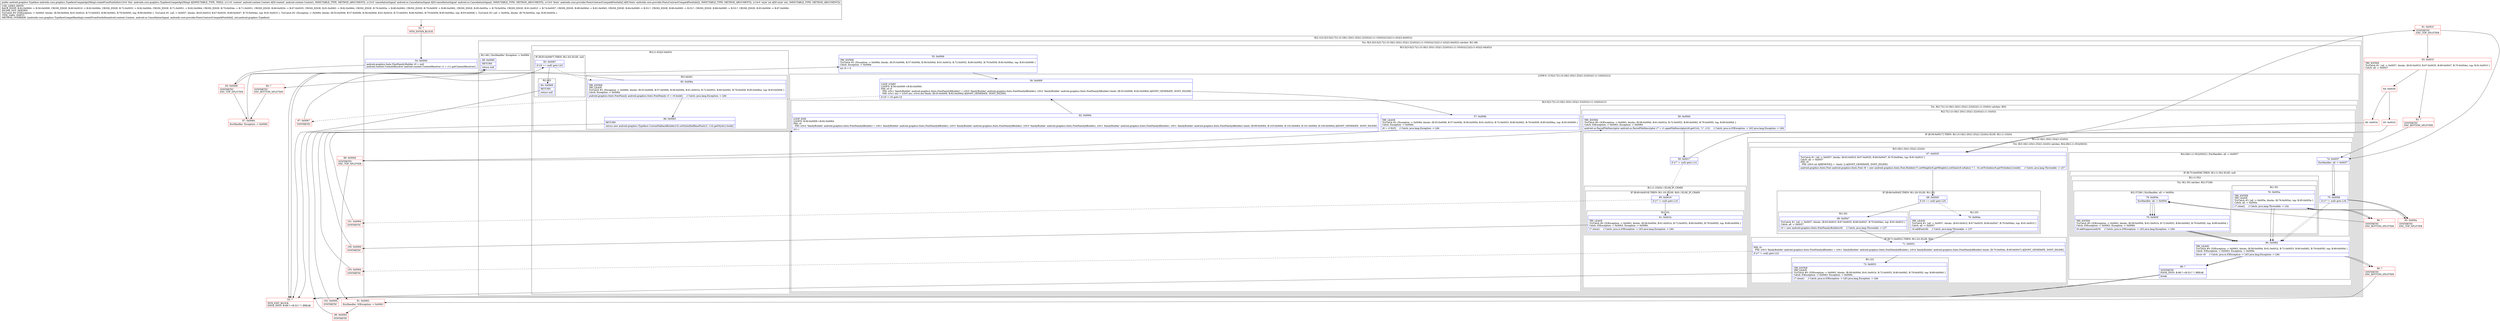 digraph "CFG forandroidx.core.graphics.TypefaceCompatApi29Impl.createFromFontInfo(Landroid\/content\/Context;Landroid\/os\/CancellationSignal;[Landroidx\/core\/provider\/FontsContractCompat$FontInfo;I)Landroid\/graphics\/Typeface;" {
subgraph cluster_Region_1741269034 {
label = "R(2:1|(3:3|(3:5|(2:7|(1:(3:18|(1:20)(1:25)|(1:22)(0)))(1:(1:10)(0)))|12)|(2:(1:43)|(2:44|45))))";
node [shape=record,color=blue];
Node_54 [shape=record,label="{54\:\ 0x0000|android.graphics.fonts.FontFamily.Builder r0 = null\landroid.content.ContentResolver android.content.ContentResolver r1 = r11.getContentResolver()\l}"];
subgraph cluster_TryCatchRegion_1416811961 {
label = "Try: R(3:3|(3:5|(2:7|(1:(3:18|(1:20)(1:25)|(1:22)(0)))(1:(1:10)(0)))|12)|(2:(1:43)|(2:44|45))) catches: R(1:48)";
node [shape=record,color=blue];
subgraph cluster_Region_1014545402 {
label = "R(3:3|(3:5|(2:7|(1:(3:18|(1:20)(1:25)|(1:22)(0)))(1:(1:10)(0)))|12)|(2:(1:43)|(2:44|45)))";
node [shape=record,color=blue];
Node_55 [shape=record,label="{55\:\ 0x0006|TRY_ENTER\lTryCatch #2 \{Exception \-\> 0x0084, blocks: (B:55:0x0006, B:57:0x000b, B:58:0x000d, B:61:0x001b, B:72:0x0053, B:80:0x0062, B:79:0x005f, B:85:0x006a), top: B:93:0x0006 \}\lCatch: Exception \-\> 0x0084\l|int r5 = 0\l\l}"];
subgraph cluster_LoopRegion_770461675 {
label = "LOOP:0: (3:5|(2:7|(1:(3:18|(1:20)(1:25)|(1:22)(0)))(1:(1:10)(0)))|12)";
node [shape=record,color=blue];
Node_56 [shape=record,label="{56\:\ 0x0009|LOOP_START\lLOOP:0: B:56:0x0009\-\>B:82:0x0064\lPHI: r0 r5 \l  PHI: (r0v1 'familyBuilder' android.graphics.fonts.FontFamily$Builder) = (r0v0 'familyBuilder' android.graphics.fonts.FontFamily$Builder), (r0v2 'familyBuilder' android.graphics.fonts.FontFamily$Builder) binds: [B:55:0x0006, B:82:0x0064] A[DONT_GENERATE, DONT_INLINE]\l  PHI: (r5v1 int) = (r5v0 int), (r5v4 int) binds: [B:55:0x0006, B:82:0x0064] A[DONT_GENERATE, DONT_INLINE]\l|if (r5 \< r3) goto L5\l}"];
subgraph cluster_Region_1552488978 {
label = "R(3:5|(2:7|(1:(3:18|(1:20)(1:25)|(1:22)(0)))(1:(1:10)(0)))|12)";
node [shape=record,color=blue];
Node_57 [shape=record,label="{57\:\ 0x000b|TRY_LEAVE\lTryCatch #2 \{Exception \-\> 0x0084, blocks: (B:55:0x0006, B:57:0x000b, B:58:0x000d, B:61:0x001b, B:72:0x0053, B:80:0x0062, B:79:0x005f, B:85:0x006a), top: B:93:0x0006 \}\lCatch: Exception \-\> 0x0084\l|r6 = r13[r5]     \/\/ Catch: java.lang.Exception \-\> L84\l}"];
subgraph cluster_TryCatchRegion_399089718 {
label = "Try: R(2:7|(1:(3:18|(1:20)(1:25)|(1:22)(0)))(1:(1:10)(0))) catches: R(0)";
node [shape=record,color=blue];
subgraph cluster_Region_1705209076 {
label = "R(2:7|(1:(3:18|(1:20)(1:25)|(1:22)(0)))(1:(1:10)(0)))";
node [shape=record,color=blue];
Node_58 [shape=record,label="{58\:\ 0x000d|TRY_ENTER\lTryCatch #0 \{IOException \-\> 0x0063, blocks: (B:58:0x000d, B:61:0x001b, B:72:0x0053, B:80:0x0062, B:79:0x005f), top: B:89:0x000d \}\lCatch: IOException \-\> 0x0063, Exception \-\> 0x0084\l|android.os.ParcelFileDescriptor android.os.ParcelFileDescriptor r7 = r1.openFileDescriptor(r6.getUri(), \"r\", r12)     \/\/ Catch: java.io.IOException \-\> L63 java.lang.Exception \-\> L84\l}"];
subgraph cluster_IfRegion_1712920301 {
label = "IF [B:59:0x0017] THEN: R(1:(3:18|(1:20)(1:25)|(1:22)(0))) ELSE: R(1:(1:10)(0))";
node [shape=record,color=blue];
Node_59 [shape=record,label="{59\:\ 0x0017|if (r7 != null) goto L14\l}"];
subgraph cluster_Region_797478411 {
label = "R(1:(3:18|(1:20)(1:25)|(1:22)(0)))";
node [shape=record,color=blue];
subgraph cluster_TryCatchRegion_1838504286 {
label = "Try: R(3:18|(1:20)(1:25)|(1:22)(0)) catches: R(4:28|(1:(1:35))|30|32)";
node [shape=record,color=blue];
subgraph cluster_Region_404951574 {
label = "R(3:18|(1:20)(1:25)|(1:22)(0))";
node [shape=record,color=blue];
Node_67 [shape=record,label="{67\:\ 0x0035|TryCatch #1 \{all \-\> 0x0057, blocks: (B:63:0x001f, B:67:0x0035, B:69:0x0047, B:70:0x004e), top: B:91:0x001f \}\lCatch: all \-\> 0x0057\lPHI: r9 \l  PHI: (r9v4 int A[REMOVE]) =  binds: [] A[DONT_GENERATE, DONT_INLINE]\l|android.graphics.fonts.Font android.graphics.fonts.Font r8 = new android.graphics.fonts.Font.Builder(r7).setWeight(r6.getWeight()).setSlant(r6.isItalic() ? 1 : 0).setTtcIndex(r6.getTtcIndex()).build()     \/\/ Catch: java.lang.Throwable \-\> L57\l}"];
subgraph cluster_IfRegion_1114048336 {
label = "IF [B:68:0x0045] THEN: R(1:20) ELSE: R(1:25)";
node [shape=record,color=blue];
Node_68 [shape=record,label="{68\:\ 0x0045|if (r0 == null) goto L20\l}"];
subgraph cluster_Region_1282005006 {
label = "R(1:20)";
node [shape=record,color=blue];
Node_69 [shape=record,label="{69\:\ 0x0047|TryCatch #1 \{all \-\> 0x0057, blocks: (B:63:0x001f, B:67:0x0035, B:69:0x0047, B:70:0x004e), top: B:91:0x001f \}\lCatch: all \-\> 0x0057\l|r0 = new android.graphics.fonts.FontFamily.Builder(r8)     \/\/ Catch: java.lang.Throwable \-\> L57\l}"];
}
subgraph cluster_Region_923652595 {
label = "R(1:25)";
node [shape=record,color=blue];
Node_70 [shape=record,label="{70\:\ 0x004e|TRY_LEAVE\lTryCatch #1 \{all \-\> 0x0057, blocks: (B:63:0x001f, B:67:0x0035, B:69:0x0047, B:70:0x004e), top: B:91:0x001f \}\lCatch: all \-\> 0x0057\l|r0.addFont(r8)     \/\/ Catch: java.lang.Throwable \-\> L57\l}"];
}
}
subgraph cluster_IfRegion_1644023171 {
label = "IF [B:71:0x0051] THEN: R(1:22) ELSE: R(0)";
node [shape=record,color=blue];
Node_71 [shape=record,label="{71\:\ 0x0051|PHI: r0 \l  PHI: (r0v3 'familyBuilder' android.graphics.fonts.FontFamily$Builder) = (r0v1 'familyBuilder' android.graphics.fonts.FontFamily$Builder), (r0v4 'familyBuilder' android.graphics.fonts.FontFamily$Builder) binds: [B:70:0x004e, B:69:0x0047] A[DONT_GENERATE, DONT_INLINE]\l|if (r7 != null) goto L22\l}"];
subgraph cluster_Region_1974469156 {
label = "R(1:22)";
node [shape=record,color=blue];
Node_72 [shape=record,label="{72\:\ 0x0053|TRY_ENTER\lTRY_LEAVE\lTryCatch #0 \{IOException \-\> 0x0063, blocks: (B:58:0x000d, B:61:0x001b, B:72:0x0053, B:80:0x0062, B:79:0x005f), top: B:89:0x000d \}\lCatch: IOException \-\> 0x0063, Exception \-\> 0x0084\l|r7.close()     \/\/ Catch: java.io.IOException \-\> L63 java.lang.Exception \-\> L84\l}"];
}
subgraph cluster_Region_575262736 {
label = "R(0)";
node [shape=record,color=blue];
}
}
}
subgraph cluster_Region_2027621503 {
label = "R(4:28|(1:(1:35))|30|32) | ExcHandler: all \-\> 0x0057\l";
node [shape=record,color=blue];
Node_74 [shape=record,label="{74\:\ 0x0057|ExcHandler: all \-\> 0x0057\l}"];
subgraph cluster_IfRegion_1538313217 {
label = "IF [B:75:0x0058] THEN: R(1:(1:35)) ELSE: null";
node [shape=record,color=blue];
Node_75 [shape=record,label="{75\:\ 0x0058|if (r7 != null) goto L34\l}"];
subgraph cluster_Region_331886009 {
label = "R(1:(1:35))";
node [shape=record,color=blue];
subgraph cluster_TryCatchRegion_1414580535 {
label = "Try: R(1:35) catches: R(2:37|38)";
node [shape=record,color=blue];
subgraph cluster_Region_1535366851 {
label = "R(1:35)";
node [shape=record,color=blue];
Node_76 [shape=record,label="{76\:\ 0x005a|TRY_ENTER\lTRY_LEAVE\lTryCatch #3 \{all \-\> 0x005e, blocks: (B:76:0x005a), top: B:95:0x005a \}\lCatch: all \-\> 0x005e\l|r7.close()     \/\/ Catch: java.lang.Throwable \-\> L5e\l}"];
}
subgraph cluster_Region_955603709 {
label = "R(2:37|38) | ExcHandler: all \-\> 0x005e\l";
node [shape=record,color=blue];
Node_78 [shape=record,label="{78\:\ 0x005e|ExcHandler: all \-\> 0x005e\l}"];
Node_79 [shape=record,label="{79\:\ 0x005f|TRY_ENTER\lTryCatch #0 \{IOException \-\> 0x0063, blocks: (B:58:0x000d, B:61:0x001b, B:72:0x0053, B:80:0x0062, B:79:0x005f), top: B:89:0x000d \}\lCatch: IOException \-\> 0x0063, Exception \-\> 0x0084\l|r8.addSuppressed(r9)     \/\/ Catch: java.io.IOException \-\> L63 java.lang.Exception \-\> L84\l}"];
}
}
}
}
Node_80 [shape=record,label="{80\:\ 0x0062|TRY_LEAVE\lTryCatch #0 \{IOException \-\> 0x0063, blocks: (B:58:0x000d, B:61:0x001b, B:72:0x0053, B:80:0x0062, B:79:0x005f), top: B:89:0x000d \}\lCatch: IOException \-\> 0x0063, Exception \-\> 0x0084\l|throw r8     \/\/ Catch: java.io.IOException \-\> L63 java.lang.Exception \-\> L84\l}"];
Node_98 [shape=record,label="{98\:\ ?|SYNTHETIC\lEDGE_INSN: B:98:?\-\>B:53:? ?: BREAK  \l|break\l}"];
}
}
}
subgraph cluster_Region_418189672 {
label = "R(1:(1:10)(0)) | ELSE_IF_CHAIN\l";
node [shape=record,color=blue];
subgraph cluster_IfRegion_1411221989 {
label = "IF [B:60:0x0019] THEN: R(1:10) ELSE: R(0) | ELSE_IF_CHAIN\l";
node [shape=record,color=blue];
Node_60 [shape=record,label="{60\:\ 0x0019|if (r7 != null) goto L10\l}"];
subgraph cluster_Region_566825056 {
label = "R(1:10)";
node [shape=record,color=blue];
Node_61 [shape=record,label="{61\:\ 0x001b|TRY_LEAVE\lTryCatch #0 \{IOException \-\> 0x0063, blocks: (B:58:0x000d, B:61:0x001b, B:72:0x0053, B:80:0x0062, B:79:0x005f), top: B:89:0x000d \}\lCatch: IOException \-\> 0x0063, Exception \-\> 0x0084\l|r7.close()     \/\/ Catch: java.io.IOException \-\> L63 java.lang.Exception \-\> L84\l}"];
}
subgraph cluster_Region_1251623465 {
label = "R(0)";
node [shape=record,color=blue];
}
}
}
}
}
subgraph cluster_Region_407970620 {
label = "R(0) | ExcHandler: IOException \-\> 0x0063\l";
node [shape=record,color=blue];
}
}
Node_82 [shape=record,label="{82\:\ 0x0064|LOOP_END\lLOOP:0: B:56:0x0009\-\>B:82:0x0064\lPHI: r0 \l  PHI: (r0v2 'familyBuilder' android.graphics.fonts.FontFamily$Builder) = (r0v1 'familyBuilder' android.graphics.fonts.FontFamily$Builder), (r0v3 'familyBuilder' android.graphics.fonts.FontFamily$Builder), (r0v3 'familyBuilder' android.graphics.fonts.FontFamily$Builder), (r0v1 'familyBuilder' android.graphics.fonts.FontFamily$Builder), (r0v1 'familyBuilder' android.graphics.fonts.FontFamily$Builder) binds: [B:99:0x0064, B:103:0x0064, B:102:0x0064, B:101:0x0064, B:100:0x0064] A[DONT_GENERATE, DONT_INLINE]\l|r5++\l}"];
}
}
subgraph cluster_Region_182558841 {
label = "R(2:(1:43)|(2:44|45))";
node [shape=record,color=blue];
subgraph cluster_IfRegion_489662400 {
label = "IF [B:83:0x0067] THEN: R(1:43) ELSE: null";
node [shape=record,color=blue];
Node_83 [shape=record,label="{83\:\ 0x0067|if (r0 == null) goto L43\l}"];
subgraph cluster_Region_2054657564 {
label = "R(1:43)";
node [shape=record,color=blue];
Node_84 [shape=record,label="{84\:\ 0x0069|RETURN\l|return null\l}"];
}
}
subgraph cluster_Region_520402371 {
label = "R(2:44|45)";
node [shape=record,color=blue];
Node_85 [shape=record,label="{85\:\ 0x006a|TRY_ENTER\lTRY_LEAVE\lTryCatch #2 \{Exception \-\> 0x0084, blocks: (B:55:0x0006, B:57:0x000b, B:58:0x000d, B:61:0x001b, B:72:0x0053, B:80:0x0062, B:79:0x005f, B:85:0x006a), top: B:93:0x0006 \}\lCatch: Exception \-\> 0x0084\l|android.graphics.fonts.FontFamily android.graphics.fonts.FontFamily r3 = r0.build()     \/\/ Catch: java.lang.Exception \-\> L84\l}"];
Node_86 [shape=record,label="{86\:\ 0x0083|RETURN\l|return new android.graphics.Typeface.CustomFallbackBuilder(r3).setStyle(findBaseFont(r3, r14).getStyle()).build()\l}"];
}
}
}
subgraph cluster_Region_1650722929 {
label = "R(1:48) | ExcHandler: Exception \-\> 0x0084\l";
node [shape=record,color=blue];
Node_88 [shape=record,label="{88\:\ 0x0085|RETURN\l|return null\l}"];
}
}
}
subgraph cluster_Region_1650722929 {
label = "R(1:48) | ExcHandler: Exception \-\> 0x0084\l";
node [shape=record,color=blue];
Node_88 [shape=record,label="{88\:\ 0x0085|RETURN\l|return null\l}"];
}
subgraph cluster_Region_407970620 {
label = "R(0) | ExcHandler: IOException \-\> 0x0063\l";
node [shape=record,color=blue];
}
subgraph cluster_Region_2027621503 {
label = "R(4:28|(1:(1:35))|30|32) | ExcHandler: all \-\> 0x0057\l";
node [shape=record,color=blue];
Node_74 [shape=record,label="{74\:\ 0x0057|ExcHandler: all \-\> 0x0057\l}"];
subgraph cluster_IfRegion_1538313217 {
label = "IF [B:75:0x0058] THEN: R(1:(1:35)) ELSE: null";
node [shape=record,color=blue];
Node_75 [shape=record,label="{75\:\ 0x0058|if (r7 != null) goto L34\l}"];
subgraph cluster_Region_331886009 {
label = "R(1:(1:35))";
node [shape=record,color=blue];
subgraph cluster_TryCatchRegion_1414580535 {
label = "Try: R(1:35) catches: R(2:37|38)";
node [shape=record,color=blue];
subgraph cluster_Region_1535366851 {
label = "R(1:35)";
node [shape=record,color=blue];
Node_76 [shape=record,label="{76\:\ 0x005a|TRY_ENTER\lTRY_LEAVE\lTryCatch #3 \{all \-\> 0x005e, blocks: (B:76:0x005a), top: B:95:0x005a \}\lCatch: all \-\> 0x005e\l|r7.close()     \/\/ Catch: java.lang.Throwable \-\> L5e\l}"];
}
subgraph cluster_Region_955603709 {
label = "R(2:37|38) | ExcHandler: all \-\> 0x005e\l";
node [shape=record,color=blue];
Node_78 [shape=record,label="{78\:\ 0x005e|ExcHandler: all \-\> 0x005e\l}"];
Node_79 [shape=record,label="{79\:\ 0x005f|TRY_ENTER\lTryCatch #0 \{IOException \-\> 0x0063, blocks: (B:58:0x000d, B:61:0x001b, B:72:0x0053, B:80:0x0062, B:79:0x005f), top: B:89:0x000d \}\lCatch: IOException \-\> 0x0063, Exception \-\> 0x0084\l|r8.addSuppressed(r9)     \/\/ Catch: java.io.IOException \-\> L63 java.lang.Exception \-\> L84\l}"];
}
}
}
}
Node_80 [shape=record,label="{80\:\ 0x0062|TRY_LEAVE\lTryCatch #0 \{IOException \-\> 0x0063, blocks: (B:58:0x000d, B:61:0x001b, B:72:0x0053, B:80:0x0062, B:79:0x005f), top: B:89:0x000d \}\lCatch: IOException \-\> 0x0063, Exception \-\> 0x0084\l|throw r8     \/\/ Catch: java.io.IOException \-\> L63 java.lang.Exception \-\> L84\l}"];
Node_98 [shape=record,label="{98\:\ ?|SYNTHETIC\lEDGE_INSN: B:98:?\-\>B:53:? ?: BREAK  \l|break\l}"];
}
subgraph cluster_Region_955603709 {
label = "R(2:37|38) | ExcHandler: all \-\> 0x005e\l";
node [shape=record,color=blue];
Node_78 [shape=record,label="{78\:\ 0x005e|ExcHandler: all \-\> 0x005e\l}"];
Node_79 [shape=record,label="{79\:\ 0x005f|TRY_ENTER\lTryCatch #0 \{IOException \-\> 0x0063, blocks: (B:58:0x000d, B:61:0x001b, B:72:0x0053, B:80:0x0062, B:79:0x005f), top: B:89:0x000d \}\lCatch: IOException \-\> 0x0063, Exception \-\> 0x0084\l|r8.addSuppressed(r9)     \/\/ Catch: java.io.IOException \-\> L63 java.lang.Exception \-\> L84\l}"];
}
Node_52 [shape=record,color=red,label="{52\:\ ?|MTH_ENTER_BLOCK\l}"];
Node_93 [shape=record,color=red,label="{93\:\ 0x0006|SYNTHETIC\lEXC_TOP_SPLITTER\l}"];
Node_89 [shape=record,color=red,label="{89\:\ 0x000d|SYNTHETIC\lEXC_TOP_SPLITTER\l}"];
Node_100 [shape=record,color=red,label="{100\:\ 0x0064|SYNTHETIC\l}"];
Node_101 [shape=record,color=red,label="{101\:\ 0x0064|SYNTHETIC\l}"];
Node_91 [shape=record,color=red,label="{91\:\ 0x001f|SYNTHETIC\lEXC_TOP_SPLITTER\l}"];
Node_63 [shape=record,color=red,label="{63\:\ 0x001f|TRY_ENTER\lTryCatch #1 \{all \-\> 0x0057, blocks: (B:63:0x001f, B:67:0x0035, B:69:0x0047, B:70:0x004e), top: B:91:0x001f \}\lCatch: all \-\> 0x0057\l}"];
Node_64 [shape=record,color=red,label="{64\:\ 0x0030}"];
Node_65 [shape=record,color=red,label="{65\:\ 0x0032}"];
Node_102 [shape=record,color=red,label="{102\:\ 0x0064|SYNTHETIC\l}"];
Node_103 [shape=record,color=red,label="{103\:\ 0x0064|SYNTHETIC\l}"];
Node_66 [shape=record,color=red,label="{66\:\ 0x0034}"];
Node_92 [shape=record,color=red,label="{92\:\ ?|SYNTHETIC\lEXC_BOTTOM_SPLITTER\l}"];
Node_90 [shape=record,color=red,label="{90\:\ ?|SYNTHETIC\lEXC_BOTTOM_SPLITTER\l}"];
Node_53 [shape=record,color=red,label="{53\:\ ?|MTH_EXIT_BLOCK\lEDGE_INSN: B:98:?\-\>B:53:? ?: BREAK  \l}"];
Node_95 [shape=record,color=red,label="{95\:\ 0x005a|SYNTHETIC\lEXC_TOP_SPLITTER\l}"];
Node_96 [shape=record,color=red,label="{96\:\ ?|SYNTHETIC\lEXC_BOTTOM_SPLITTER\l}"];
Node_81 [shape=record,color=red,label="{81\:\ 0x0063|ExcHandler: IOException \-\> 0x0063\l}"];
Node_99 [shape=record,color=red,label="{99\:\ 0x0064|SYNTHETIC\l}"];
Node_97 [shape=record,color=red,label="{97\:\ 0x0067|SYNTHETIC\l}"];
Node_94 [shape=record,color=red,label="{94\:\ ?|SYNTHETIC\lEXC_BOTTOM_SPLITTER\l}"];
Node_87 [shape=record,color=red,label="{87\:\ 0x0084|ExcHandler: Exception \-\> 0x0084\l}"];
MethodNode[shape=record,label="{public android.graphics.Typeface androidx.core.graphics.TypefaceCompatApi29Impl.createFromFontInfo((r10v0 'this' androidx.core.graphics.TypefaceCompatApi29Impl A[IMMUTABLE_TYPE, THIS]), (r11v0 'context' android.content.Context A[D('context' android.content.Context), IMMUTABLE_TYPE, METHOD_ARGUMENT]), (r12v0 'cancellationSignal' android.os.CancellationSignal A[D('cancellationSignal' android.os.CancellationSignal), IMMUTABLE_TYPE, METHOD_ARGUMENT]), (r13v0 'fonts' androidx.core.provider.FontsContractCompat$FontInfo[] A[D('fonts' androidx.core.provider.FontsContractCompat$FontInfo[]), IMMUTABLE_TYPE, METHOD_ARGUMENT]), (r14v0 'style' int A[D('style' int), IMMUTABLE_TYPE, METHOD_ARGUMENT]))  | USE_LINES_HINTS\lBACK_EDGE: B:82:0x0064 \-\> B:56:0x0009, CROSS_EDGE: B:60:0x0019 \-\> B:82:0x0064, CROSS_EDGE: B:72:0x0053 \-\> B:82:0x0064, CROSS_EDGE: B:71:0x0051 \-\> B:82:0x0064, CROSS_EDGE: B:70:0x004e \-\> B:71:0x0051, CROSS_EDGE: B:66:0x0034 \-\> B:67:0x0035, CROSS_EDGE: B:81:0x0063 \-\> B:82:0x0064, CROSS_EDGE: B:76:0x005a \-\> B:80:0x0062, CROSS_EDGE: B:79:0x005f \-\> B:80:0x0062, CROSS_EDGE: B:95:0x005a \-\> B:78:0x005e, CROSS_EDGE: B:91:0x001f \-\> B:74:0x0057, CROSS_EDGE: B:89:0x000d \-\> B:81:0x0063, CROSS_EDGE: B:84:0x0069 \-\> B:53:?, CROSS_EDGE: B:86:0x0083 \-\> B:53:?, CROSS_EDGE: B:88:0x0085 \-\> B:53:?, CROSS_EDGE: B:93:0x0006 \-\> B:87:0x0084\lINLINE_NOT_NEEDED\lTryCatch #0 \{IOException \-\> 0x0063, blocks: (B:58:0x000d, B:61:0x001b, B:72:0x0053, B:80:0x0062, B:79:0x005f), top: B:89:0x000d \}, TryCatch #1 \{all \-\> 0x0057, blocks: (B:63:0x001f, B:67:0x0035, B:69:0x0047, B:70:0x004e), top: B:91:0x001f \}, TryCatch #2 \{Exception \-\> 0x0084, blocks: (B:55:0x0006, B:57:0x000b, B:58:0x000d, B:61:0x001b, B:72:0x0053, B:80:0x0062, B:79:0x005f, B:85:0x006a), top: B:93:0x0006 \}, TryCatch #3 \{all \-\> 0x005e, blocks: (B:76:0x005a), top: B:95:0x005a \}\lTYPE_VARS: EMPTY\lMETHOD_OVERRIDE: [androidx.core.graphics.TypefaceCompatBaseImpl.createFromFontInfo(android.content.Context, android.os.CancellationSignal, androidx.core.provider.FontsContractCompat$FontInfo[], int):android.graphics.Typeface]\l}"];
MethodNode -> Node_52;Node_54 -> Node_93;
Node_55 -> Node_56;
Node_56 -> Node_57;
Node_56 -> Node_97[style=dashed];
Node_57 -> Node_89;
Node_58 -> Node_59;
Node_59 -> Node_60[style=dashed];
Node_59 -> Node_91;
Node_67 -> Node_68;
Node_68 -> Node_69;
Node_68 -> Node_70[style=dashed];
Node_69 -> Node_71;
Node_70 -> Node_71;
Node_71 -> Node_72;
Node_71 -> Node_103[style=dashed];
Node_72 -> Node_102;
Node_74 -> Node_75;
Node_75 -> Node_80[style=dashed];
Node_75 -> Node_95;
Node_76 -> Node_80;
Node_76 -> Node_96;
Node_78 -> Node_79;
Node_79 -> Node_80;
Node_80 -> Node_90;
Node_80 -> Node_98;
Node_98 -> Node_53;
Node_60 -> Node_61;
Node_60 -> Node_101[style=dashed];
Node_61 -> Node_100;
Node_82 -> Node_56;
Node_83 -> Node_84;
Node_83 -> Node_85[style=dashed];
Node_84 -> Node_53;
Node_85 -> Node_86;
Node_85 -> Node_94;
Node_86 -> Node_53;
Node_88 -> Node_53;
Node_88 -> Node_53;
Node_74 -> Node_75;
Node_75 -> Node_80[style=dashed];
Node_75 -> Node_95;
Node_76 -> Node_80;
Node_76 -> Node_96;
Node_78 -> Node_79;
Node_79 -> Node_80;
Node_80 -> Node_90;
Node_80 -> Node_98;
Node_98 -> Node_53;
Node_78 -> Node_79;
Node_79 -> Node_80;
Node_52 -> Node_54;
Node_93 -> Node_55;
Node_93 -> Node_87;
Node_89 -> Node_58;
Node_89 -> Node_81;
Node_100 -> Node_82;
Node_101 -> Node_82;
Node_91 -> Node_63;
Node_91 -> Node_74;
Node_63 -> Node_64;
Node_63 -> Node_92;
Node_64 -> Node_65;
Node_64 -> Node_66;
Node_65 -> Node_67;
Node_102 -> Node_82;
Node_103 -> Node_82;
Node_66 -> Node_67;
Node_92 -> Node_74;
Node_90 -> Node_81;
Node_95 -> Node_76;
Node_95 -> Node_78;
Node_96 -> Node_78;
Node_81 -> Node_99;
Node_99 -> Node_82;
Node_97 -> Node_83;
Node_94 -> Node_87;
Node_87 -> Node_88;
}

